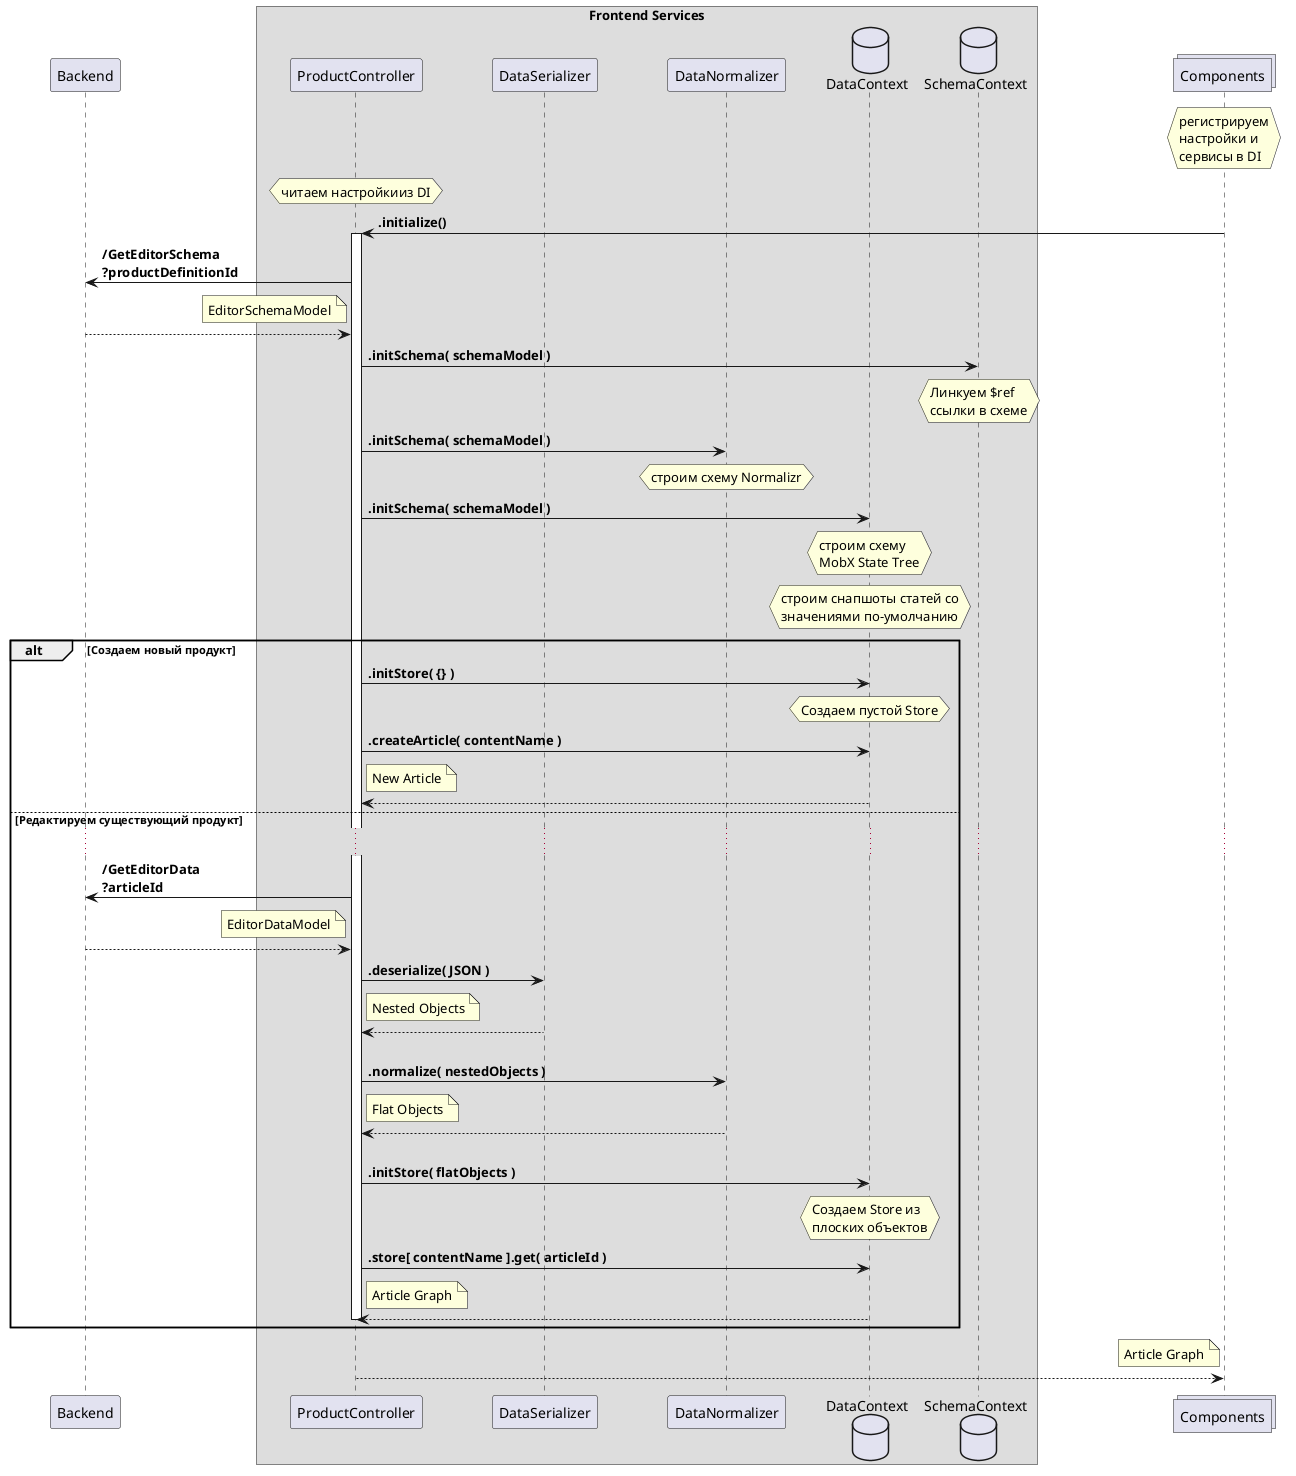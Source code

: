 @startuml EditorInitialization
skinparam shadowing false
skinparam ParticipantPadding 30
skinparam BoxPadding 100

participant Backend

box "Frontend Services"
participant ProductController
participant DataSerializer
participant DataNormalizer
database DataContext
database SchemaContext
end box

collections Components

hnote over Components
  регистрируем
  настройки и
  сервисы в DI
end note

hnote over ProductController
  читаем настройкииз DI
end note

Components -> ProductController: <b>.initialize()
activate ProductController

ProductController -> Backend: <b>/GetEditorSchema\n<b>?productDefinitionId
note left of ProductController: EditorSchemaModel
Backend --> ProductController

ProductController -> SchemaContext: <b>.initSchema( schemaModel )
hnote over SchemaContext
 Линкуем $ref
 ссылки в схеме
end note

ProductController -> DataNormalizer: <b>.initSchema( schemaModel )
hnote over DataNormalizer: строим схему Normalizr

ProductController -> DataContext: <b>.initSchema( schemaModel )
hnote over DataContext
  строим схему
  MobX State Tree
end note
hnote over DataContext
  строим снапшоты статей со
  значениями по-умолчанию
end note

alt Создаем новый продукт

  ProductController -> DataContext: <b>.initStore( {} )
  hnote over DataContext: Создаем пустой Store

  ProductController -> DataContext: <b>.createArticle( contentName )

  note right of ProductController: New Article
  DataContext --> ProductController

else Редактируем существующий продукт

  ...

  ProductController -> Backend: <b>/GetEditorData\n<b>?articleId
  note left of ProductController: EditorDataModel
  Backend --> ProductController:

  ProductController -> DataSerializer: <b>.deserialize( JSON )
  note right of ProductController: Nested Objects
  DataSerializer --> ProductController

  ProductController -> DataNormalizer: \n<b>.normalize( nestedObjects )
  note right of ProductController: Flat Objects
  DataNormalizer --> ProductController

  ProductController -> DataContext: \n<b>.initStore( flatObjects )
  hnote over DataContext
    Создаем Store из
    плоских объектов
  end note

  ProductController -> DataContext: <b>.store[ contentName ].get( articleId )
  note right of ProductController: Article Graph
  DataContext --> ProductController

deactivate ProductController
end

note left of Components: Article Graph
ProductController --> Components

deactivate ProductController

@enduml